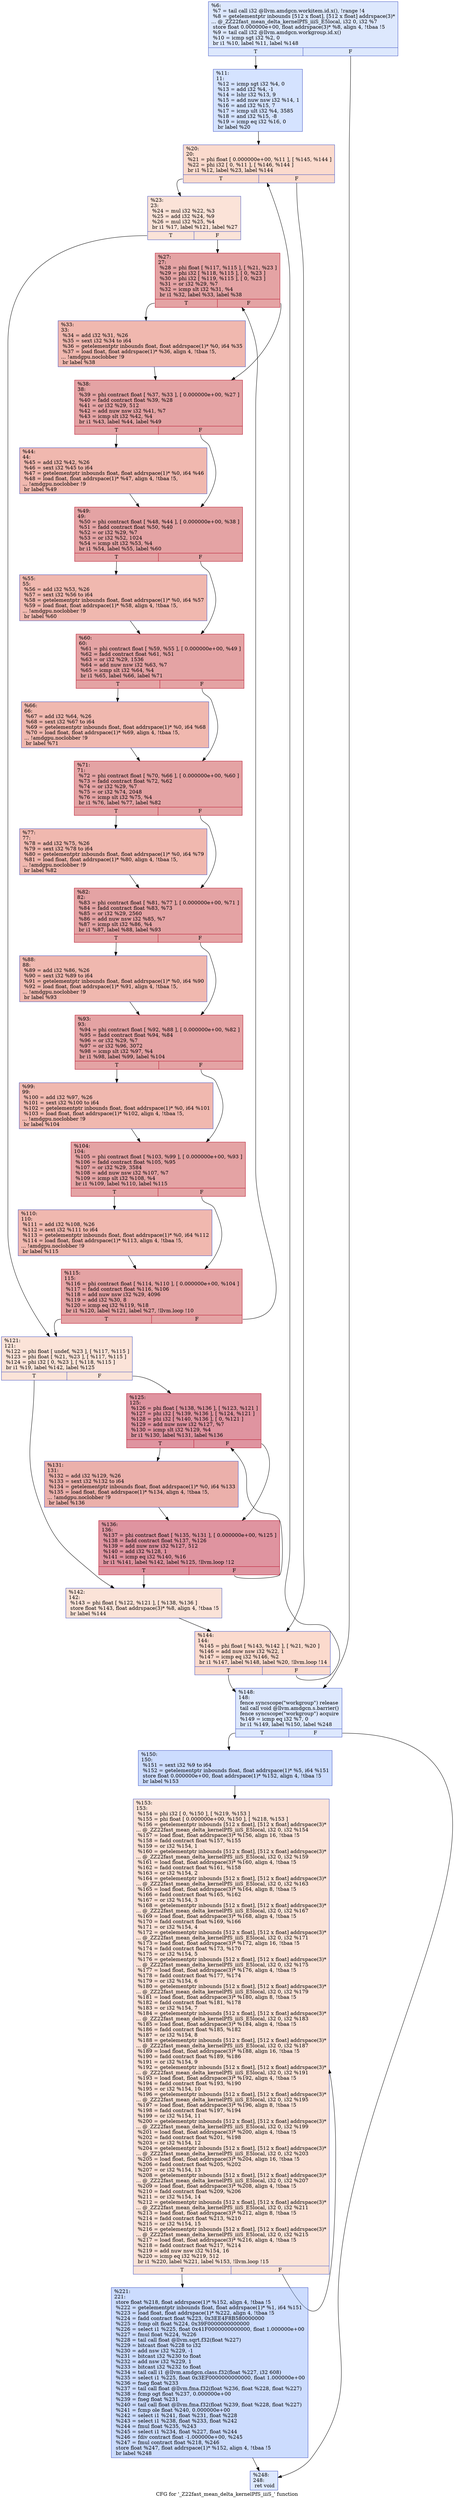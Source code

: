 digraph "CFG for '_Z22fast_mean_delta_kernelPfS_iiiS_' function" {
	label="CFG for '_Z22fast_mean_delta_kernelPfS_iiiS_' function";

	Node0x51c3fd0 [shape=record,color="#3d50c3ff", style=filled, fillcolor="#b2ccfb70",label="{%6:\l  %7 = tail call i32 @llvm.amdgcn.workitem.id.x(), !range !4\l  %8 = getelementptr inbounds [512 x float], [512 x float] addrspace(3)*\l... @_ZZ22fast_mean_delta_kernelPfS_iiiS_E5local, i32 0, i32 %7\l  store float 0.000000e+00, float addrspace(3)* %8, align 4, !tbaa !5\l  %9 = tail call i32 @llvm.amdgcn.workgroup.id.x()\l  %10 = icmp sgt i32 %2, 0\l  br i1 %10, label %11, label %148\l|{<s0>T|<s1>F}}"];
	Node0x51c3fd0:s0 -> Node0x51c6330;
	Node0x51c3fd0:s1 -> Node0x51c63c0;
	Node0x51c6330 [shape=record,color="#3d50c3ff", style=filled, fillcolor="#a1c0ff70",label="{%11:\l11:                                               \l  %12 = icmp sgt i32 %4, 0\l  %13 = add i32 %4, -1\l  %14 = lshr i32 %13, 9\l  %15 = add nuw nsw i32 %14, 1\l  %16 = and i32 %15, 7\l  %17 = icmp ult i32 %4, 3585\l  %18 = and i32 %15, -8\l  %19 = icmp eq i32 %16, 0\l  br label %20\l}"];
	Node0x51c6330 -> Node0x51c6b50;
	Node0x51c6b50 [shape=record,color="#3d50c3ff", style=filled, fillcolor="#f7ac8e70",label="{%20:\l20:                                               \l  %21 = phi float [ 0.000000e+00, %11 ], [ %145, %144 ]\l  %22 = phi i32 [ 0, %11 ], [ %146, %144 ]\l  br i1 %12, label %23, label %144\l|{<s0>T|<s1>F}}"];
	Node0x51c6b50:s0 -> Node0x51c6e70;
	Node0x51c6b50:s1 -> Node0x51c6c10;
	Node0x51c6e70 [shape=record,color="#3d50c3ff", style=filled, fillcolor="#f6bfa670",label="{%23:\l23:                                               \l  %24 = mul i32 %22, %3\l  %25 = add i32 %24, %9\l  %26 = mul i32 %25, %4\l  br i1 %17, label %121, label %27\l|{<s0>T|<s1>F}}"];
	Node0x51c6e70:s0 -> Node0x51c7160;
	Node0x51c6e70:s1 -> Node0x51c71b0;
	Node0x51c71b0 [shape=record,color="#b70d28ff", style=filled, fillcolor="#c32e3170",label="{%27:\l27:                                               \l  %28 = phi float [ %117, %115 ], [ %21, %23 ]\l  %29 = phi i32 [ %118, %115 ], [ 0, %23 ]\l  %30 = phi i32 [ %119, %115 ], [ 0, %23 ]\l  %31 = or i32 %29, %7\l  %32 = icmp slt i32 %31, %4\l  br i1 %32, label %33, label %38\l|{<s0>T|<s1>F}}"];
	Node0x51c71b0:s0 -> Node0x51c6890;
	Node0x51c71b0:s1 -> Node0x51c6920;
	Node0x51c6890 [shape=record,color="#3d50c3ff", style=filled, fillcolor="#dc5d4a70",label="{%33:\l33:                                               \l  %34 = add i32 %31, %26\l  %35 = sext i32 %34 to i64\l  %36 = getelementptr inbounds float, float addrspace(1)* %0, i64 %35\l  %37 = load float, float addrspace(1)* %36, align 4, !tbaa !5,\l... !amdgpu.noclobber !9\l  br label %38\l}"];
	Node0x51c6890 -> Node0x51c6920;
	Node0x51c6920 [shape=record,color="#b70d28ff", style=filled, fillcolor="#c32e3170",label="{%38:\l38:                                               \l  %39 = phi contract float [ %37, %33 ], [ 0.000000e+00, %27 ]\l  %40 = fadd contract float %39, %28\l  %41 = or i32 %29, 512\l  %42 = add nuw nsw i32 %41, %7\l  %43 = icmp slt i32 %42, %4\l  br i1 %43, label %44, label %49\l|{<s0>T|<s1>F}}"];
	Node0x51c6920:s0 -> Node0x51c87f0;
	Node0x51c6920:s1 -> Node0x51c8840;
	Node0x51c87f0 [shape=record,color="#3d50c3ff", style=filled, fillcolor="#dc5d4a70",label="{%44:\l44:                                               \l  %45 = add i32 %42, %26\l  %46 = sext i32 %45 to i64\l  %47 = getelementptr inbounds float, float addrspace(1)* %0, i64 %46\l  %48 = load float, float addrspace(1)* %47, align 4, !tbaa !5,\l... !amdgpu.noclobber !9\l  br label %49\l}"];
	Node0x51c87f0 -> Node0x51c8840;
	Node0x51c8840 [shape=record,color="#b70d28ff", style=filled, fillcolor="#c32e3170",label="{%49:\l49:                                               \l  %50 = phi contract float [ %48, %44 ], [ 0.000000e+00, %38 ]\l  %51 = fadd contract float %50, %40\l  %52 = or i32 %29, %7\l  %53 = or i32 %52, 1024\l  %54 = icmp slt i32 %53, %4\l  br i1 %54, label %55, label %60\l|{<s0>T|<s1>F}}"];
	Node0x51c8840:s0 -> Node0x51c9530;
	Node0x51c8840:s1 -> Node0x51c9580;
	Node0x51c9530 [shape=record,color="#3d50c3ff", style=filled, fillcolor="#dc5d4a70",label="{%55:\l55:                                               \l  %56 = add i32 %53, %26\l  %57 = sext i32 %56 to i64\l  %58 = getelementptr inbounds float, float addrspace(1)* %0, i64 %57\l  %59 = load float, float addrspace(1)* %58, align 4, !tbaa !5,\l... !amdgpu.noclobber !9\l  br label %60\l}"];
	Node0x51c9530 -> Node0x51c9580;
	Node0x51c9580 [shape=record,color="#b70d28ff", style=filled, fillcolor="#c32e3170",label="{%60:\l60:                                               \l  %61 = phi contract float [ %59, %55 ], [ 0.000000e+00, %49 ]\l  %62 = fadd contract float %61, %51\l  %63 = or i32 %29, 1536\l  %64 = add nuw nsw i32 %63, %7\l  %65 = icmp slt i32 %64, %4\l  br i1 %65, label %66, label %71\l|{<s0>T|<s1>F}}"];
	Node0x51c9580:s0 -> Node0x51c7850;
	Node0x51c9580:s1 -> Node0x51c78a0;
	Node0x51c7850 [shape=record,color="#3d50c3ff", style=filled, fillcolor="#dc5d4a70",label="{%66:\l66:                                               \l  %67 = add i32 %64, %26\l  %68 = sext i32 %67 to i64\l  %69 = getelementptr inbounds float, float addrspace(1)* %0, i64 %68\l  %70 = load float, float addrspace(1)* %69, align 4, !tbaa !5,\l... !amdgpu.noclobber !9\l  br label %71\l}"];
	Node0x51c7850 -> Node0x51c78a0;
	Node0x51c78a0 [shape=record,color="#b70d28ff", style=filled, fillcolor="#c32e3170",label="{%71:\l71:                                               \l  %72 = phi contract float [ %70, %66 ], [ 0.000000e+00, %60 ]\l  %73 = fadd contract float %72, %62\l  %74 = or i32 %29, %7\l  %75 = or i32 %74, 2048\l  %76 = icmp slt i32 %75, %4\l  br i1 %76, label %77, label %82\l|{<s0>T|<s1>F}}"];
	Node0x51c78a0:s0 -> Node0x51ca5a0;
	Node0x51c78a0:s1 -> Node0x51ca5f0;
	Node0x51ca5a0 [shape=record,color="#3d50c3ff", style=filled, fillcolor="#dc5d4a70",label="{%77:\l77:                                               \l  %78 = add i32 %75, %26\l  %79 = sext i32 %78 to i64\l  %80 = getelementptr inbounds float, float addrspace(1)* %0, i64 %79\l  %81 = load float, float addrspace(1)* %80, align 4, !tbaa !5,\l... !amdgpu.noclobber !9\l  br label %82\l}"];
	Node0x51ca5a0 -> Node0x51ca5f0;
	Node0x51ca5f0 [shape=record,color="#b70d28ff", style=filled, fillcolor="#c32e3170",label="{%82:\l82:                                               \l  %83 = phi contract float [ %81, %77 ], [ 0.000000e+00, %71 ]\l  %84 = fadd contract float %83, %73\l  %85 = or i32 %29, 2560\l  %86 = add nuw nsw i32 %85, %7\l  %87 = icmp slt i32 %86, %4\l  br i1 %87, label %88, label %93\l|{<s0>T|<s1>F}}"];
	Node0x51ca5f0:s0 -> Node0x51cacd0;
	Node0x51ca5f0:s1 -> Node0x51cad20;
	Node0x51cacd0 [shape=record,color="#3d50c3ff", style=filled, fillcolor="#dc5d4a70",label="{%88:\l88:                                               \l  %89 = add i32 %86, %26\l  %90 = sext i32 %89 to i64\l  %91 = getelementptr inbounds float, float addrspace(1)* %0, i64 %90\l  %92 = load float, float addrspace(1)* %91, align 4, !tbaa !5,\l... !amdgpu.noclobber !9\l  br label %93\l}"];
	Node0x51cacd0 -> Node0x51cad20;
	Node0x51cad20 [shape=record,color="#b70d28ff", style=filled, fillcolor="#c32e3170",label="{%93:\l93:                                               \l  %94 = phi contract float [ %92, %88 ], [ 0.000000e+00, %82 ]\l  %95 = fadd contract float %94, %84\l  %96 = or i32 %29, %7\l  %97 = or i32 %96, 3072\l  %98 = icmp slt i32 %97, %4\l  br i1 %98, label %99, label %104\l|{<s0>T|<s1>F}}"];
	Node0x51cad20:s0 -> Node0x51cb400;
	Node0x51cad20:s1 -> Node0x51cb450;
	Node0x51cb400 [shape=record,color="#3d50c3ff", style=filled, fillcolor="#dc5d4a70",label="{%99:\l99:                                               \l  %100 = add i32 %97, %26\l  %101 = sext i32 %100 to i64\l  %102 = getelementptr inbounds float, float addrspace(1)* %0, i64 %101\l  %103 = load float, float addrspace(1)* %102, align 4, !tbaa !5,\l... !amdgpu.noclobber !9\l  br label %104\l}"];
	Node0x51cb400 -> Node0x51cb450;
	Node0x51cb450 [shape=record,color="#b70d28ff", style=filled, fillcolor="#c32e3170",label="{%104:\l104:                                              \l  %105 = phi contract float [ %103, %99 ], [ 0.000000e+00, %93 ]\l  %106 = fadd contract float %105, %95\l  %107 = or i32 %29, 3584\l  %108 = add nuw nsw i32 %107, %7\l  %109 = icmp slt i32 %108, %4\l  br i1 %109, label %110, label %115\l|{<s0>T|<s1>F}}"];
	Node0x51cb450:s0 -> Node0x51cbb30;
	Node0x51cb450:s1 -> Node0x51c7320;
	Node0x51cbb30 [shape=record,color="#3d50c3ff", style=filled, fillcolor="#dc5d4a70",label="{%110:\l110:                                              \l  %111 = add i32 %108, %26\l  %112 = sext i32 %111 to i64\l  %113 = getelementptr inbounds float, float addrspace(1)* %0, i64 %112\l  %114 = load float, float addrspace(1)* %113, align 4, !tbaa !5,\l... !amdgpu.noclobber !9\l  br label %115\l}"];
	Node0x51cbb30 -> Node0x51c7320;
	Node0x51c7320 [shape=record,color="#b70d28ff", style=filled, fillcolor="#c32e3170",label="{%115:\l115:                                              \l  %116 = phi contract float [ %114, %110 ], [ 0.000000e+00, %104 ]\l  %117 = fadd contract float %116, %106\l  %118 = add nuw nsw i32 %29, 4096\l  %119 = add i32 %30, 8\l  %120 = icmp eq i32 %119, %18\l  br i1 %120, label %121, label %27, !llvm.loop !10\l|{<s0>T|<s1>F}}"];
	Node0x51c7320:s0 -> Node0x51c7160;
	Node0x51c7320:s1 -> Node0x51c71b0;
	Node0x51c7160 [shape=record,color="#3d50c3ff", style=filled, fillcolor="#f6bfa670",label="{%121:\l121:                                              \l  %122 = phi float [ undef, %23 ], [ %117, %115 ]\l  %123 = phi float [ %21, %23 ], [ %117, %115 ]\l  %124 = phi i32 [ 0, %23 ], [ %118, %115 ]\l  br i1 %19, label %142, label %125\l|{<s0>T|<s1>F}}"];
	Node0x51c7160:s0 -> Node0x51cc510;
	Node0x51c7160:s1 -> Node0x51cc560;
	Node0x51cc560 [shape=record,color="#b70d28ff", style=filled, fillcolor="#b70d2870",label="{%125:\l125:                                              \l  %126 = phi float [ %138, %136 ], [ %123, %121 ]\l  %127 = phi i32 [ %139, %136 ], [ %124, %121 ]\l  %128 = phi i32 [ %140, %136 ], [ 0, %121 ]\l  %129 = add nuw nsw i32 %127, %7\l  %130 = icmp slt i32 %129, %4\l  br i1 %130, label %131, label %136\l|{<s0>T|<s1>F}}"];
	Node0x51cc560:s0 -> Node0x51c9cf0;
	Node0x51cc560:s1 -> Node0x51cc660;
	Node0x51c9cf0 [shape=record,color="#3d50c3ff", style=filled, fillcolor="#d24b4070",label="{%131:\l131:                                              \l  %132 = add i32 %129, %26\l  %133 = sext i32 %132 to i64\l  %134 = getelementptr inbounds float, float addrspace(1)* %0, i64 %133\l  %135 = load float, float addrspace(1)* %134, align 4, !tbaa !5,\l... !amdgpu.noclobber !9\l  br label %136\l}"];
	Node0x51c9cf0 -> Node0x51cc660;
	Node0x51cc660 [shape=record,color="#b70d28ff", style=filled, fillcolor="#b70d2870",label="{%136:\l136:                                              \l  %137 = phi contract float [ %135, %131 ], [ 0.000000e+00, %125 ]\l  %138 = fadd contract float %137, %126\l  %139 = add nuw nsw i32 %127, 512\l  %140 = add i32 %128, 1\l  %141 = icmp eq i32 %140, %16\l  br i1 %141, label %142, label %125, !llvm.loop !12\l|{<s0>T|<s1>F}}"];
	Node0x51cc660:s0 -> Node0x51cc510;
	Node0x51cc660:s1 -> Node0x51cc560;
	Node0x51cc510 [shape=record,color="#3d50c3ff", style=filled, fillcolor="#f6bfa670",label="{%142:\l142:                                              \l  %143 = phi float [ %122, %121 ], [ %138, %136 ]\l  store float %143, float addrspace(3)* %8, align 4, !tbaa !5\l  br label %144\l}"];
	Node0x51cc510 -> Node0x51c6c10;
	Node0x51c6c10 [shape=record,color="#3d50c3ff", style=filled, fillcolor="#f7ac8e70",label="{%144:\l144:                                              \l  %145 = phi float [ %143, %142 ], [ %21, %20 ]\l  %146 = add nuw nsw i32 %22, 1\l  %147 = icmp eq i32 %146, %2\l  br i1 %147, label %148, label %20, !llvm.loop !14\l|{<s0>T|<s1>F}}"];
	Node0x51c6c10:s0 -> Node0x51c63c0;
	Node0x51c6c10:s1 -> Node0x51c6b50;
	Node0x51c63c0 [shape=record,color="#3d50c3ff", style=filled, fillcolor="#b2ccfb70",label="{%148:\l148:                                              \l  fence syncscope(\"workgroup\") release\l  tail call void @llvm.amdgcn.s.barrier()\l  fence syncscope(\"workgroup\") acquire\l  %149 = icmp eq i32 %7, 0\l  br i1 %149, label %150, label %248\l|{<s0>T|<s1>F}}"];
	Node0x51c63c0:s0 -> Node0x51cde80;
	Node0x51c63c0:s1 -> Node0x51cded0;
	Node0x51cde80 [shape=record,color="#3d50c3ff", style=filled, fillcolor="#8caffe70",label="{%150:\l150:                                              \l  %151 = sext i32 %9 to i64\l  %152 = getelementptr inbounds float, float addrspace(1)* %5, i64 %151\l  store float 0.000000e+00, float addrspace(1)* %152, align 4, !tbaa !5\l  br label %153\l}"];
	Node0x51cde80 -> Node0x51ce170;
	Node0x51ce170 [shape=record,color="#3d50c3ff", style=filled, fillcolor="#f6bfa670",label="{%153:\l153:                                              \l  %154 = phi i32 [ 0, %150 ], [ %219, %153 ]\l  %155 = phi float [ 0.000000e+00, %150 ], [ %218, %153 ]\l  %156 = getelementptr inbounds [512 x float], [512 x float] addrspace(3)*\l... @_ZZ22fast_mean_delta_kernelPfS_iiiS_E5local, i32 0, i32 %154\l  %157 = load float, float addrspace(3)* %156, align 16, !tbaa !5\l  %158 = fadd contract float %157, %155\l  %159 = or i32 %154, 1\l  %160 = getelementptr inbounds [512 x float], [512 x float] addrspace(3)*\l... @_ZZ22fast_mean_delta_kernelPfS_iiiS_E5local, i32 0, i32 %159\l  %161 = load float, float addrspace(3)* %160, align 4, !tbaa !5\l  %162 = fadd contract float %161, %158\l  %163 = or i32 %154, 2\l  %164 = getelementptr inbounds [512 x float], [512 x float] addrspace(3)*\l... @_ZZ22fast_mean_delta_kernelPfS_iiiS_E5local, i32 0, i32 %163\l  %165 = load float, float addrspace(3)* %164, align 8, !tbaa !5\l  %166 = fadd contract float %165, %162\l  %167 = or i32 %154, 3\l  %168 = getelementptr inbounds [512 x float], [512 x float] addrspace(3)*\l... @_ZZ22fast_mean_delta_kernelPfS_iiiS_E5local, i32 0, i32 %167\l  %169 = load float, float addrspace(3)* %168, align 4, !tbaa !5\l  %170 = fadd contract float %169, %166\l  %171 = or i32 %154, 4\l  %172 = getelementptr inbounds [512 x float], [512 x float] addrspace(3)*\l... @_ZZ22fast_mean_delta_kernelPfS_iiiS_E5local, i32 0, i32 %171\l  %173 = load float, float addrspace(3)* %172, align 16, !tbaa !5\l  %174 = fadd contract float %173, %170\l  %175 = or i32 %154, 5\l  %176 = getelementptr inbounds [512 x float], [512 x float] addrspace(3)*\l... @_ZZ22fast_mean_delta_kernelPfS_iiiS_E5local, i32 0, i32 %175\l  %177 = load float, float addrspace(3)* %176, align 4, !tbaa !5\l  %178 = fadd contract float %177, %174\l  %179 = or i32 %154, 6\l  %180 = getelementptr inbounds [512 x float], [512 x float] addrspace(3)*\l... @_ZZ22fast_mean_delta_kernelPfS_iiiS_E5local, i32 0, i32 %179\l  %181 = load float, float addrspace(3)* %180, align 8, !tbaa !5\l  %182 = fadd contract float %181, %178\l  %183 = or i32 %154, 7\l  %184 = getelementptr inbounds [512 x float], [512 x float] addrspace(3)*\l... @_ZZ22fast_mean_delta_kernelPfS_iiiS_E5local, i32 0, i32 %183\l  %185 = load float, float addrspace(3)* %184, align 4, !tbaa !5\l  %186 = fadd contract float %185, %182\l  %187 = or i32 %154, 8\l  %188 = getelementptr inbounds [512 x float], [512 x float] addrspace(3)*\l... @_ZZ22fast_mean_delta_kernelPfS_iiiS_E5local, i32 0, i32 %187\l  %189 = load float, float addrspace(3)* %188, align 16, !tbaa !5\l  %190 = fadd contract float %189, %186\l  %191 = or i32 %154, 9\l  %192 = getelementptr inbounds [512 x float], [512 x float] addrspace(3)*\l... @_ZZ22fast_mean_delta_kernelPfS_iiiS_E5local, i32 0, i32 %191\l  %193 = load float, float addrspace(3)* %192, align 4, !tbaa !5\l  %194 = fadd contract float %193, %190\l  %195 = or i32 %154, 10\l  %196 = getelementptr inbounds [512 x float], [512 x float] addrspace(3)*\l... @_ZZ22fast_mean_delta_kernelPfS_iiiS_E5local, i32 0, i32 %195\l  %197 = load float, float addrspace(3)* %196, align 8, !tbaa !5\l  %198 = fadd contract float %197, %194\l  %199 = or i32 %154, 11\l  %200 = getelementptr inbounds [512 x float], [512 x float] addrspace(3)*\l... @_ZZ22fast_mean_delta_kernelPfS_iiiS_E5local, i32 0, i32 %199\l  %201 = load float, float addrspace(3)* %200, align 4, !tbaa !5\l  %202 = fadd contract float %201, %198\l  %203 = or i32 %154, 12\l  %204 = getelementptr inbounds [512 x float], [512 x float] addrspace(3)*\l... @_ZZ22fast_mean_delta_kernelPfS_iiiS_E5local, i32 0, i32 %203\l  %205 = load float, float addrspace(3)* %204, align 16, !tbaa !5\l  %206 = fadd contract float %205, %202\l  %207 = or i32 %154, 13\l  %208 = getelementptr inbounds [512 x float], [512 x float] addrspace(3)*\l... @_ZZ22fast_mean_delta_kernelPfS_iiiS_E5local, i32 0, i32 %207\l  %209 = load float, float addrspace(3)* %208, align 4, !tbaa !5\l  %210 = fadd contract float %209, %206\l  %211 = or i32 %154, 14\l  %212 = getelementptr inbounds [512 x float], [512 x float] addrspace(3)*\l... @_ZZ22fast_mean_delta_kernelPfS_iiiS_E5local, i32 0, i32 %211\l  %213 = load float, float addrspace(3)* %212, align 8, !tbaa !5\l  %214 = fadd contract float %213, %210\l  %215 = or i32 %154, 15\l  %216 = getelementptr inbounds [512 x float], [512 x float] addrspace(3)*\l... @_ZZ22fast_mean_delta_kernelPfS_iiiS_E5local, i32 0, i32 %215\l  %217 = load float, float addrspace(3)* %216, align 4, !tbaa !5\l  %218 = fadd contract float %217, %214\l  %219 = add nuw nsw i32 %154, 16\l  %220 = icmp eq i32 %219, 512\l  br i1 %220, label %221, label %153, !llvm.loop !15\l|{<s0>T|<s1>F}}"];
	Node0x51ce170:s0 -> Node0x51ce3e0;
	Node0x51ce170:s1 -> Node0x51ce170;
	Node0x51ce3e0 [shape=record,color="#3d50c3ff", style=filled, fillcolor="#8caffe70",label="{%221:\l221:                                              \l  store float %218, float addrspace(1)* %152, align 4, !tbaa !5\l  %222 = getelementptr inbounds float, float addrspace(1)* %1, i64 %151\l  %223 = load float, float addrspace(1)* %222, align 4, !tbaa !5\l  %224 = fadd contract float %223, 0x3EE4F8B580000000\l  %225 = fcmp olt float %224, 0x39F0000000000000\l  %226 = select i1 %225, float 0x41F0000000000000, float 1.000000e+00\l  %227 = fmul float %224, %226\l  %228 = tail call float @llvm.sqrt.f32(float %227)\l  %229 = bitcast float %228 to i32\l  %230 = add nsw i32 %229, -1\l  %231 = bitcast i32 %230 to float\l  %232 = add nsw i32 %229, 1\l  %233 = bitcast i32 %232 to float\l  %234 = tail call i1 @llvm.amdgcn.class.f32(float %227, i32 608)\l  %235 = select i1 %225, float 0x3EF0000000000000, float 1.000000e+00\l  %236 = fneg float %233\l  %237 = tail call float @llvm.fma.f32(float %236, float %228, float %227)\l  %238 = fcmp ogt float %237, 0.000000e+00\l  %239 = fneg float %231\l  %240 = tail call float @llvm.fma.f32(float %239, float %228, float %227)\l  %241 = fcmp ole float %240, 0.000000e+00\l  %242 = select i1 %241, float %231, float %228\l  %243 = select i1 %238, float %233, float %242\l  %244 = fmul float %235, %243\l  %245 = select i1 %234, float %227, float %244\l  %246 = fdiv contract float -1.000000e+00, %245\l  %247 = fmul contract float %218, %246\l  store float %247, float addrspace(1)* %152, align 4, !tbaa !5\l  br label %248\l}"];
	Node0x51ce3e0 -> Node0x51cded0;
	Node0x51cded0 [shape=record,color="#3d50c3ff", style=filled, fillcolor="#b2ccfb70",label="{%248:\l248:                                              \l  ret void\l}"];
}
